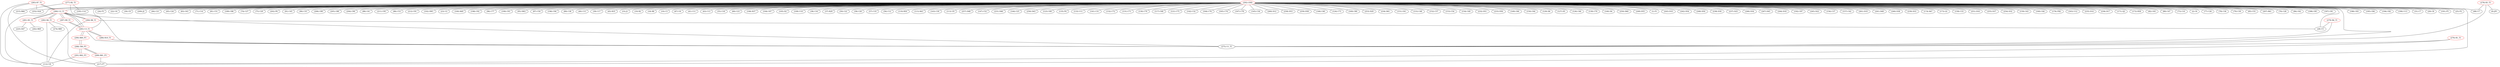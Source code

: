 graph {
	276 [label="(276) R1_T1" color=red]
	217 [label="(217) P7"]
	275 [label="(275) U1_T1"]
	277 [label="(277) R2_T1" color=red]
	215 [label="(215) R66"]
	195 [label="(195) U14"]
	275 [label="(275) U1_T1"]
	278 [label="(278) R3_T1" color=red]
	0 [label="(0) JP1"]
	68 [label="(68) U7"]
	275 [label="(275) U1_T1"]
	279 [label="(279) R4_T1" color=red]
	28 [label="(28) U5"]
	275 [label="(275) U1_T1"]
	280 [label="(280) U2_T1" color=red]
	283 [label="(283) R7_T1"]
	284 [label="(284) R8_T1"]
	281 [label="(281) R5_T1"]
	282 [label="(282) R6_T1"]
	285 [label="(285) U3_T1"]
	275 [label="(275) U1_T1"]
	287 [label="(287) R9_T1"]
	281 [label="(281) R5_T1" color=red]
	225 [label="(225) D47"]
	262 [label="(262) R69"]
	280 [label="(280) U2_T1"]
	282 [label="(282) R6_T1" color=red]
	112 [label="(112) U8"]
	274 [label="(274) R80"]
	217 [label="(217) P7"]
	280 [label="(280) U2_T1"]
	283 [label="(283) R7_T1" color=red]
	217 [label="(217) P7"]
	112 [label="(112) U8"]
	252 [label="(252) D24"]
	280 [label="(280) U2_T1"]
	284 [label="(284) R8_T1" color=red]
	28 [label="(28) U5"]
	112 [label="(112) U8"]
	280 [label="(280) U2_T1"]
	285 [label="(285) U3_T1" color=red]
	280 [label="(280) U2_T1"]
	275 [label="(275) U1_T1"]
	287 [label="(287) R9_T1"]
	286 [label="(286) R10_T1"]
	290 [label="(290) R80_P3"]
	286 [label="(286) R10_T1" color=red]
	285 [label="(285) U3_T1"]
	275 [label="(275) U1_T1"]
	287 [label="(287) R9_T1" color=red]
	280 [label="(280) U2_T1"]
	285 [label="(285) U3_T1"]
	288 [label="(288) T80_P3" color=red]
	289 [label="(289) R81_P3"]
	291 [label="(291) R82_P3"]
	290 [label="(290) R80_P3"]
	289 [label="(289) R81_P3" color=red]
	217 [label="(217) P7"]
	288 [label="(288) T80_P3"]
	290 [label="(290) R80_P3" color=red]
	285 [label="(285) U3_T1"]
	288 [label="(288) T80_P3"]
	291 [label="(291) R82_P3" color=red]
	112 [label="(112) U8"]
	288 [label="(288) T80_P3"]
	292 [label="(292) GND" color=red]
	82 [label="(82) C65"]
	80 [label="(80) C47"]
	73 [label="(73) C10"]
	2 [label="(2) C6"]
	77 [label="(77) C26"]
	78 [label="(78) C36"]
	79 [label="(79) C39"]
	85 [label="(85) C55"]
	207 [label="(207) R61"]
	68 [label="(68) U7"]
	76 [label="(76) C28"]
	84 [label="(84) C62"]
	188 [label="(188) C85"]
	187 [label="(187) C81"]
	186 [label="(186) C83"]
	185 [label="(185) C84"]
	194 [label="(194) C82"]
	190 [label="(190) U13"]
	31 [label="(31) C7"]
	29 [label="(29) C8"]
	191 [label="(191) P5"]
	25 [label="(25) P2"]
	24 [label="(24) P3"]
	22 [label="(22) U4"]
	30 [label="(30) C9"]
	209 [label="(209) J2"]
	195 [label="(195) U14"]
	64 [label="(64) C21"]
	65 [label="(65) C24"]
	83 [label="(83) C63"]
	71 [label="(71) C14"]
	81 [label="(81) C51"]
	189 [label="(189) C86"]
	74 [label="(74) C27"]
	75 [label="(75) C29"]
	202 [label="(202) P6"]
	112 [label="(112) U8"]
	91 [label="(91) C45"]
	90 [label="(90) C35"]
	206 [label="(206) C89"]
	205 [label="(205) C88"]
	204 [label="(204) C90"]
	88 [label="(88) C41"]
	211 [label="(211) C95"]
	86 [label="(86) C53"]
	212 [label="(212) C91"]
	102 [label="(102) SW1"]
	23 [label="(23) U2"]
	100 [label="(100) R49"]
	198 [label="(198) C92"]
	96 [label="(96) C77"]
	199 [label="(199) C93"]
	95 [label="(95) SW2"]
	87 [label="(87) C50"]
	196 [label="(196) C94"]
	28 [label="(28) U5"]
	89 [label="(89) C38"]
	40 [label="(40) C15"]
	39 [label="(39) C17"]
	45 [label="(45) R35"]
	33 [label="(33) J1"]
	19 [label="(19) R2"]
	18 [label="(18) R8"]
	10 [label="(10) C3"]
	67 [label="(67) U6"]
	41 [label="(41) C11"]
	43 [label="(43) C13"]
	55 [label="(55) C18"]
	60 [label="(60) C23"]
	106 [label="(106) R37"]
	104 [label="(104) C67"]
	105 [label="(105) D2"]
	109 [label="(109) U10"]
	38 [label="(38) C16"]
	37 [label="(37) R29"]
	59 [label="(59) C22"]
	58 [label="(58) C20"]
	57 [label="(57) C19"]
	56 [label="(56) C12"]
	119 [label="(119) R50"]
	115 [label="(115) R43"]
	143 [label="(143) C30"]
	113 [label="(113) U9"]
	257 [label="(257) D48"]
	147 [label="(147) C52"]
	231 [label="(231) D46"]
	144 [label="(144) C25"]
	256 [label="(256) D43"]
	123 [label="(123) C69"]
	135 [label="(135) P4"]
	133 [label="(133) U11"]
	141 [label="(141) C31"]
	132 [label="(132) C72"]
	131 [label="(131) C71"]
	130 [label="(130) C79"]
	117 [label="(117) C68"]
	121 [label="(121) C75"]
	142 [label="(142) C32"]
	164 [label="(164) C76"]
	165 [label="(165) C74"]
	167 [label="(167) C78"]
	145 [label="(145) C34"]
	260 [label="(260) D12"]
	258 [label="(258) D53"]
	259 [label="(259) D58"]
	146 [label="(146) C40"]
	124 [label="(124) C73"]
	169 [label="(169) C80"]
	253 [label="(253) D29"]
	234 [label="(234) D61"]
	151 [label="(151) C61"]
	155 [label="(155) C48"]
	152 [label="(152) C57"]
	153 [label="(153) C54"]
	154 [label="(154) C49"]
	232 [label="(232) D51"]
	233 [label="(233) D56"]
	149 [label="(149) C66"]
	150 [label="(150) C64"]
	217 [label="(217) P7"]
	129 [label="(129) D6"]
	127 [label="(127) D5"]
	126 [label="(126) C46"]
	139 [label="(139) C70"]
	140 [label="(140) D4"]
	250 [label="(250) D60"]
	249 [label="(249) D55"]
	1 [label="(1) P1"]
	243 [label="(243) D10"]
	242 [label="(242) D54"]
	248 [label="(248) D50"]
	238 [label="(238) D30"]
	237 [label="(237) D25"]
	246 [label="(246) D34"]
	247 [label="(247) D45"]
	244 [label="(244) D18"]
	192 [label="(192) C87"]
	245 [label="(245) D22"]
	156 [label="(156) C37"]
	157 [label="(157) C42"]
	261 [label="(261) D19"]
	241 [label="(241) D49"]
	240 [label="(240) D38"]
	239 [label="(239) D33"]
	174 [label="(174) R47"]
	173 [label="(173) Q1"]
	158 [label="(158) C33"]
	251 [label="(251) D16"]
	252 [label="(252) D24"]
	255 [label="(255) D37"]
	254 [label="(254) D32"]
	159 [label="(159) C43"]
	160 [label="(160) C44"]
	176 [label="(176) FB2"]
	163 [label="(163) U12"]
	235 [label="(235) D14"]
	236 [label="(236) D17"]
	171 [label="(171) Q2"]
	172 [label="(172) R58"]
	280 [label="(280) U2_T1"]
	285 [label="(285) U3_T1"]
	275 [label="(275) U1_T1"]
	276 -- 217
	276 -- 275
	277 -- 215
	277 -- 195
	277 -- 275
	278 -- 0
	278 -- 68
	278 -- 275
	279 -- 28
	279 -- 275
	280 -- 283
	280 -- 284
	280 -- 281
	280 -- 282
	280 -- 285
	280 -- 275
	280 -- 287
	281 -- 225
	281 -- 262
	281 -- 280
	282 -- 112
	282 -- 274
	282 -- 217
	282 -- 280
	283 -- 217
	283 -- 112
	283 -- 252
	283 -- 280
	284 -- 28
	284 -- 112
	284 -- 280
	285 -- 280
	285 -- 275
	285 -- 287
	285 -- 286
	285 -- 290
	286 -- 285
	286 -- 275
	287 -- 280
	287 -- 285
	288 -- 289
	288 -- 291
	288 -- 290
	289 -- 217
	289 -- 288
	290 -- 285
	290 -- 288
	291 -- 112
	291 -- 288
	292 -- 82
	292 -- 80
	292 -- 73
	292 -- 2
	292 -- 77
	292 -- 78
	292 -- 79
	292 -- 85
	292 -- 207
	292 -- 68
	292 -- 76
	292 -- 84
	292 -- 188
	292 -- 187
	292 -- 186
	292 -- 185
	292 -- 194
	292 -- 190
	292 -- 31
	292 -- 29
	292 -- 191
	292 -- 25
	292 -- 24
	292 -- 22
	292 -- 30
	292 -- 209
	292 -- 195
	292 -- 64
	292 -- 65
	292 -- 83
	292 -- 71
	292 -- 81
	292 -- 189
	292 -- 74
	292 -- 75
	292 -- 202
	292 -- 112
	292 -- 91
	292 -- 90
	292 -- 206
	292 -- 205
	292 -- 204
	292 -- 88
	292 -- 211
	292 -- 86
	292 -- 212
	292 -- 102
	292 -- 23
	292 -- 100
	292 -- 198
	292 -- 96
	292 -- 199
	292 -- 95
	292 -- 87
	292 -- 196
	292 -- 28
	292 -- 89
	292 -- 40
	292 -- 39
	292 -- 45
	292 -- 33
	292 -- 19
	292 -- 18
	292 -- 10
	292 -- 67
	292 -- 41
	292 -- 43
	292 -- 55
	292 -- 60
	292 -- 106
	292 -- 104
	292 -- 105
	292 -- 109
	292 -- 38
	292 -- 37
	292 -- 59
	292 -- 58
	292 -- 57
	292 -- 56
	292 -- 119
	292 -- 115
	292 -- 143
	292 -- 113
	292 -- 257
	292 -- 147
	292 -- 231
	292 -- 144
	292 -- 256
	292 -- 123
	292 -- 135
	292 -- 133
	292 -- 141
	292 -- 132
	292 -- 131
	292 -- 130
	292 -- 117
	292 -- 121
	292 -- 142
	292 -- 164
	292 -- 165
	292 -- 167
	292 -- 145
	292 -- 260
	292 -- 258
	292 -- 259
	292 -- 146
	292 -- 124
	292 -- 169
	292 -- 253
	292 -- 234
	292 -- 151
	292 -- 155
	292 -- 152
	292 -- 153
	292 -- 154
	292 -- 232
	292 -- 233
	292 -- 149
	292 -- 150
	292 -- 217
	292 -- 129
	292 -- 127
	292 -- 126
	292 -- 139
	292 -- 140
	292 -- 250
	292 -- 249
	292 -- 1
	292 -- 243
	292 -- 242
	292 -- 248
	292 -- 238
	292 -- 237
	292 -- 246
	292 -- 247
	292 -- 244
	292 -- 192
	292 -- 245
	292 -- 156
	292 -- 157
	292 -- 261
	292 -- 241
	292 -- 240
	292 -- 239
	292 -- 174
	292 -- 173
	292 -- 158
	292 -- 251
	292 -- 252
	292 -- 255
	292 -- 254
	292 -- 159
	292 -- 160
	292 -- 176
	292 -- 163
	292 -- 235
	292 -- 236
	292 -- 171
	292 -- 172
	292 -- 280
	292 -- 285
	292 -- 275
}